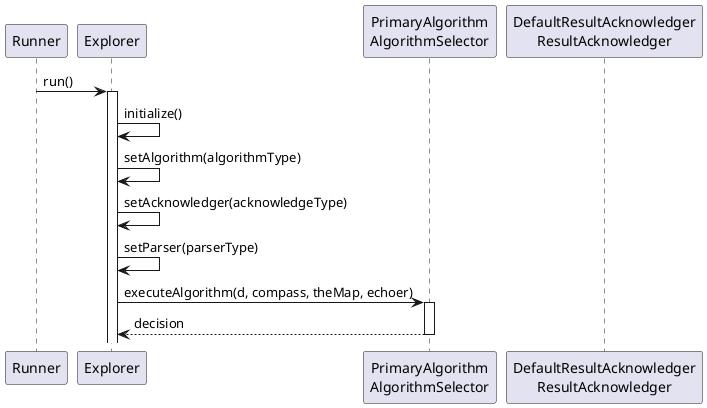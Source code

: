 @startuml Sequence_Diagram

participant Runner
participant Explorer
participant "PrimaryAlgorithm\nAlgorithmSelector" as PrimaryAlgorithm
participant "DefaultResultAcknowledger\nResultAcknowledger" as DefaultResultAcknowledger


Runner -> Explorer : run()
activate Explorer


Explorer -> Explorer : initialize()
Explorer -> Explorer : setAlgorithm(algorithmType)
Explorer -> Explorer : setAcknowledger(acknowledgeType)
Explorer -> Explorer : setParser(parserType)
Explorer -> PrimaryAlgorithm : executeAlgorithm(d, compass, theMap, echoer)
activate PrimaryAlgorithm
PrimaryAlgorithm --> Explorer : decision
deactivate PrimaryAlgorithm

